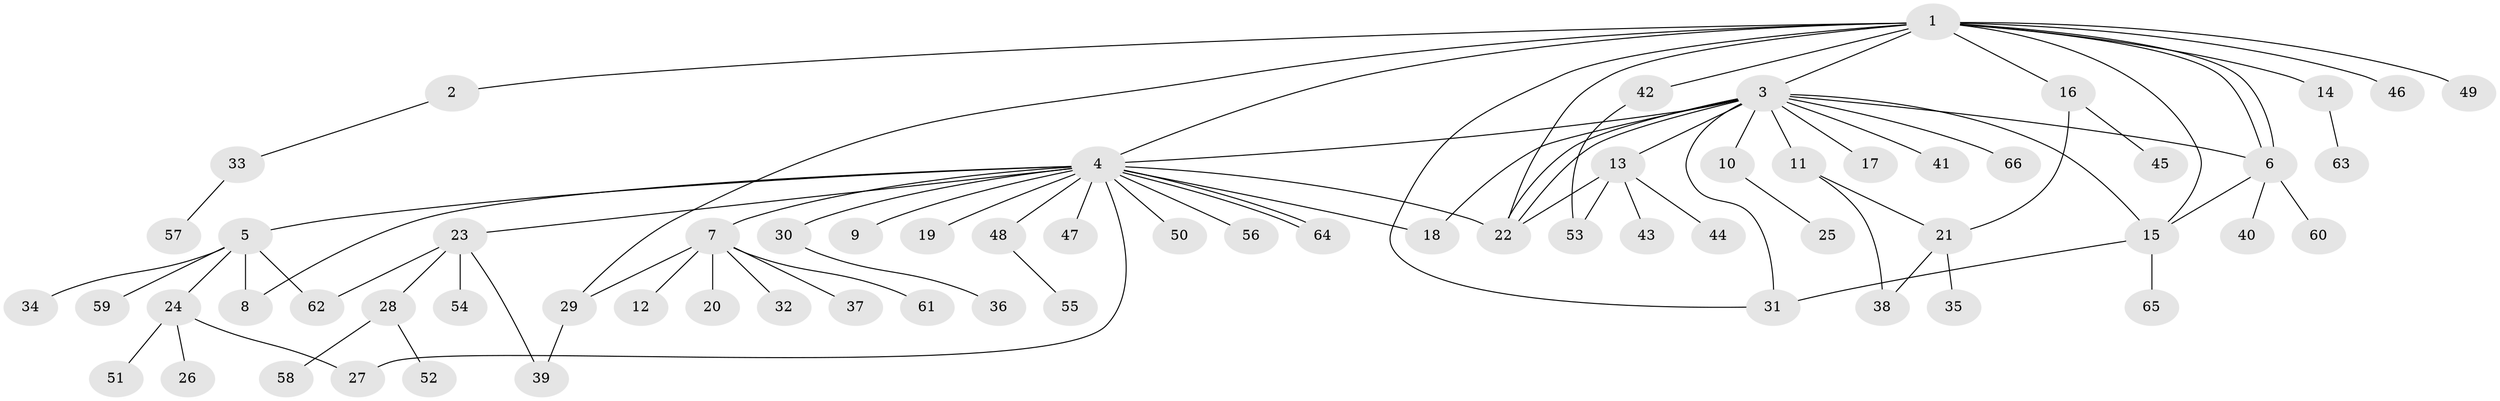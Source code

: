 // Generated by graph-tools (version 1.1) at 2025/14/03/09/25 04:14:36]
// undirected, 66 vertices, 86 edges
graph export_dot {
graph [start="1"]
  node [color=gray90,style=filled];
  1;
  2;
  3;
  4;
  5;
  6;
  7;
  8;
  9;
  10;
  11;
  12;
  13;
  14;
  15;
  16;
  17;
  18;
  19;
  20;
  21;
  22;
  23;
  24;
  25;
  26;
  27;
  28;
  29;
  30;
  31;
  32;
  33;
  34;
  35;
  36;
  37;
  38;
  39;
  40;
  41;
  42;
  43;
  44;
  45;
  46;
  47;
  48;
  49;
  50;
  51;
  52;
  53;
  54;
  55;
  56;
  57;
  58;
  59;
  60;
  61;
  62;
  63;
  64;
  65;
  66;
  1 -- 2;
  1 -- 3;
  1 -- 4;
  1 -- 6;
  1 -- 6;
  1 -- 14;
  1 -- 15;
  1 -- 16;
  1 -- 22;
  1 -- 29;
  1 -- 31;
  1 -- 42;
  1 -- 46;
  1 -- 49;
  2 -- 33;
  3 -- 4;
  3 -- 6;
  3 -- 10;
  3 -- 11;
  3 -- 13;
  3 -- 15;
  3 -- 17;
  3 -- 18;
  3 -- 22;
  3 -- 22;
  3 -- 31;
  3 -- 41;
  3 -- 66;
  4 -- 5;
  4 -- 7;
  4 -- 8;
  4 -- 9;
  4 -- 18;
  4 -- 19;
  4 -- 22;
  4 -- 23;
  4 -- 27;
  4 -- 30;
  4 -- 47;
  4 -- 48;
  4 -- 50;
  4 -- 56;
  4 -- 64;
  4 -- 64;
  5 -- 8;
  5 -- 24;
  5 -- 34;
  5 -- 59;
  5 -- 62;
  6 -- 15;
  6 -- 40;
  6 -- 60;
  7 -- 12;
  7 -- 20;
  7 -- 29;
  7 -- 32;
  7 -- 37;
  7 -- 61;
  10 -- 25;
  11 -- 21;
  11 -- 38;
  13 -- 22;
  13 -- 43;
  13 -- 44;
  13 -- 53;
  14 -- 63;
  15 -- 31;
  15 -- 65;
  16 -- 21;
  16 -- 45;
  21 -- 35;
  21 -- 38;
  23 -- 28;
  23 -- 39;
  23 -- 54;
  23 -- 62;
  24 -- 26;
  24 -- 27;
  24 -- 51;
  28 -- 52;
  28 -- 58;
  29 -- 39;
  30 -- 36;
  33 -- 57;
  42 -- 53;
  48 -- 55;
}
